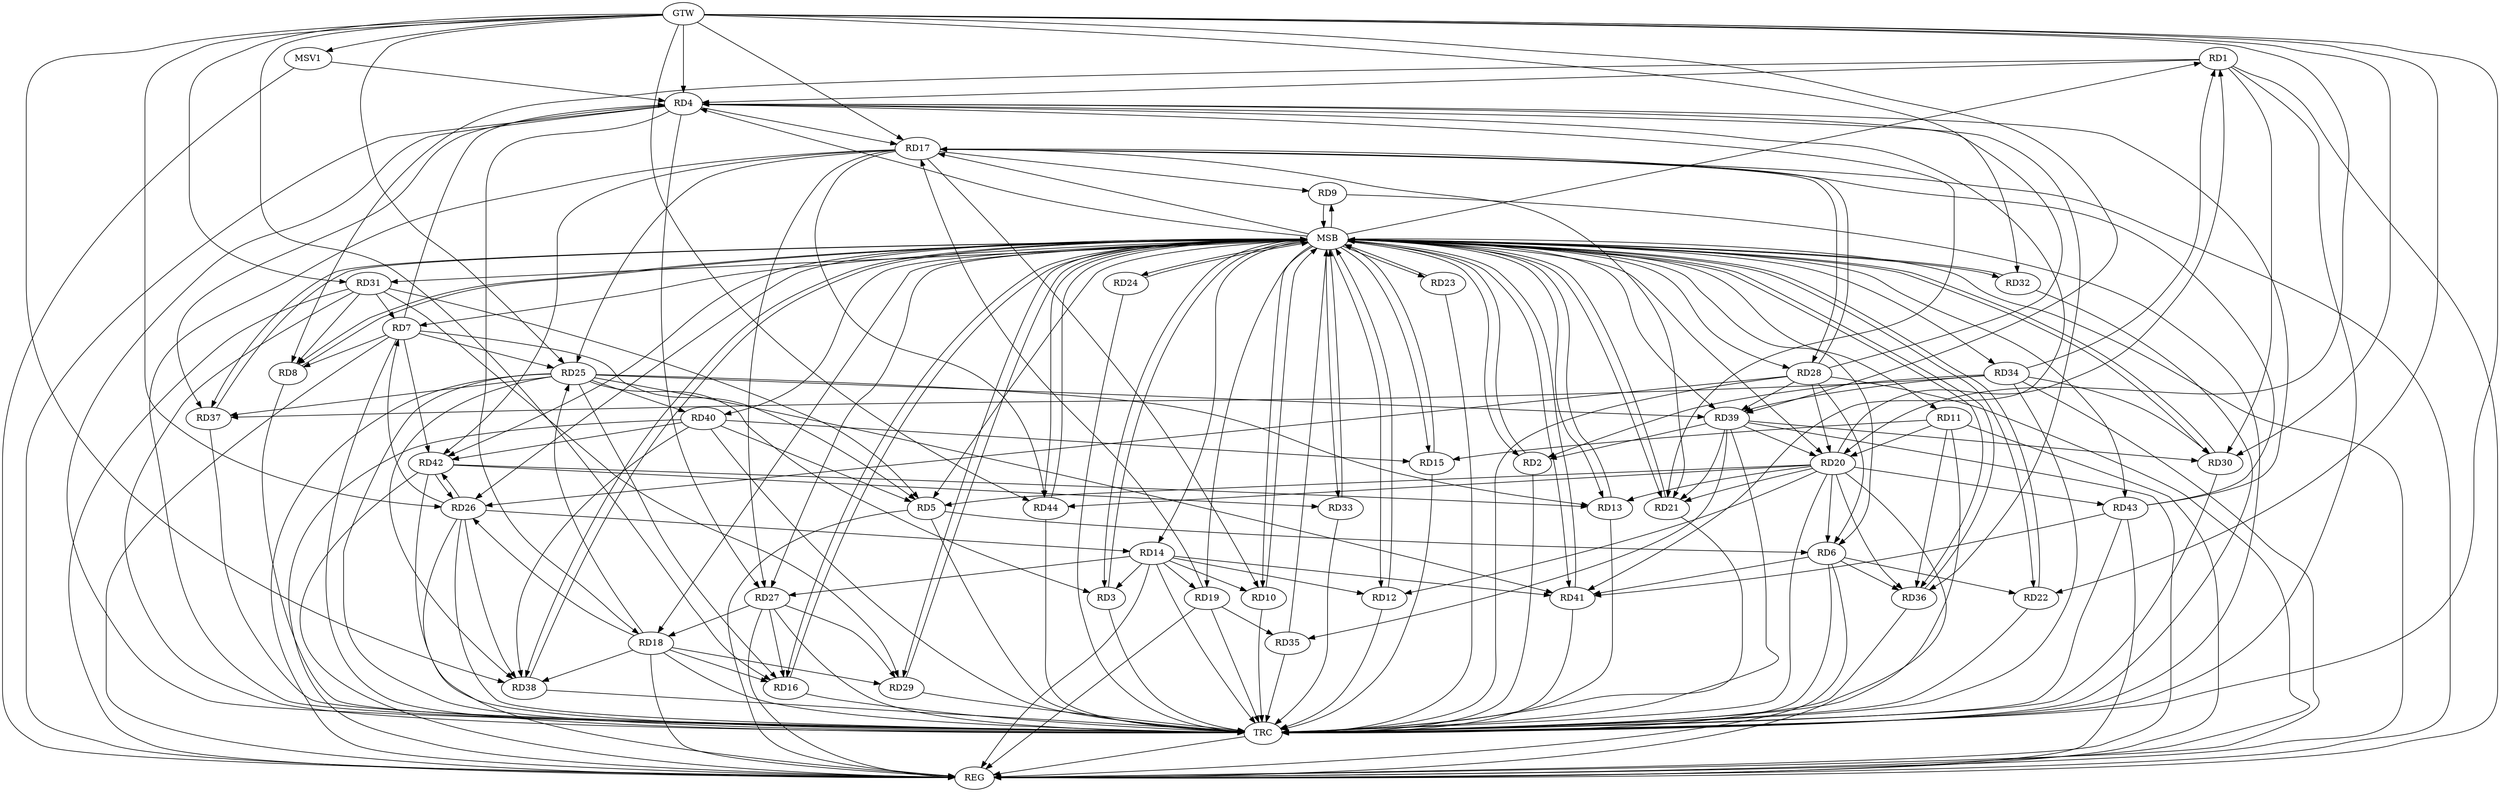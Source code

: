 strict digraph G {
  RD1 [ label="RD1" ];
  RD2 [ label="RD2" ];
  RD3 [ label="RD3" ];
  RD4 [ label="RD4" ];
  RD5 [ label="RD5" ];
  RD6 [ label="RD6" ];
  RD7 [ label="RD7" ];
  RD8 [ label="RD8" ];
  RD9 [ label="RD9" ];
  RD10 [ label="RD10" ];
  RD11 [ label="RD11" ];
  RD12 [ label="RD12" ];
  RD13 [ label="RD13" ];
  RD14 [ label="RD14" ];
  RD15 [ label="RD15" ];
  RD16 [ label="RD16" ];
  RD17 [ label="RD17" ];
  RD18 [ label="RD18" ];
  RD19 [ label="RD19" ];
  RD20 [ label="RD20" ];
  RD21 [ label="RD21" ];
  RD22 [ label="RD22" ];
  RD23 [ label="RD23" ];
  RD24 [ label="RD24" ];
  RD25 [ label="RD25" ];
  RD26 [ label="RD26" ];
  RD27 [ label="RD27" ];
  RD28 [ label="RD28" ];
  RD29 [ label="RD29" ];
  RD30 [ label="RD30" ];
  RD31 [ label="RD31" ];
  RD32 [ label="RD32" ];
  RD33 [ label="RD33" ];
  RD34 [ label="RD34" ];
  RD35 [ label="RD35" ];
  RD36 [ label="RD36" ];
  RD37 [ label="RD37" ];
  RD38 [ label="RD38" ];
  RD39 [ label="RD39" ];
  RD40 [ label="RD40" ];
  RD41 [ label="RD41" ];
  RD42 [ label="RD42" ];
  RD43 [ label="RD43" ];
  RD44 [ label="RD44" ];
  GTW [ label="GTW" ];
  REG [ label="REG" ];
  MSB [ label="MSB" ];
  TRC [ label="TRC" ];
  MSV1 [ label="MSV1" ];
  RD1 -> RD4;
  RD1 -> RD8;
  RD20 -> RD1;
  RD1 -> RD30;
  RD34 -> RD1;
  RD34 -> RD2;
  RD39 -> RD2;
  RD14 -> RD3;
  RD25 -> RD3;
  RD7 -> RD4;
  RD4 -> RD17;
  RD4 -> RD18;
  RD4 -> RD21;
  RD4 -> RD27;
  RD28 -> RD4;
  RD4 -> RD36;
  RD4 -> RD37;
  RD4 -> RD41;
  RD43 -> RD4;
  RD5 -> RD6;
  RD7 -> RD5;
  RD20 -> RD5;
  RD31 -> RD5;
  RD40 -> RD5;
  RD20 -> RD6;
  RD6 -> RD22;
  RD28 -> RD6;
  RD6 -> RD36;
  RD6 -> RD41;
  RD7 -> RD8;
  RD7 -> RD25;
  RD26 -> RD7;
  RD31 -> RD7;
  RD7 -> RD42;
  RD31 -> RD8;
  RD17 -> RD9;
  RD14 -> RD10;
  RD17 -> RD10;
  RD11 -> RD15;
  RD11 -> RD20;
  RD11 -> RD36;
  RD14 -> RD12;
  RD20 -> RD12;
  RD20 -> RD13;
  RD25 -> RD13;
  RD42 -> RD13;
  RD14 -> RD19;
  RD26 -> RD14;
  RD14 -> RD27;
  RD14 -> RD41;
  RD40 -> RD15;
  RD18 -> RD16;
  RD25 -> RD16;
  RD27 -> RD16;
  RD19 -> RD17;
  RD17 -> RD21;
  RD17 -> RD25;
  RD17 -> RD27;
  RD17 -> RD28;
  RD28 -> RD17;
  RD17 -> RD42;
  RD43 -> RD17;
  RD17 -> RD44;
  RD18 -> RD25;
  RD18 -> RD26;
  RD27 -> RD18;
  RD18 -> RD29;
  RD18 -> RD38;
  RD19 -> RD35;
  RD20 -> RD21;
  RD28 -> RD20;
  RD20 -> RD36;
  RD39 -> RD20;
  RD20 -> RD43;
  RD20 -> RD44;
  RD39 -> RD21;
  RD25 -> RD37;
  RD25 -> RD38;
  RD25 -> RD39;
  RD25 -> RD40;
  RD25 -> RD41;
  RD28 -> RD26;
  RD26 -> RD38;
  RD26 -> RD42;
  RD42 -> RD26;
  RD27 -> RD29;
  RD28 -> RD39;
  RD31 -> RD29;
  RD34 -> RD30;
  RD39 -> RD30;
  RD42 -> RD33;
  RD34 -> RD37;
  RD34 -> RD39;
  RD39 -> RD35;
  RD40 -> RD38;
  RD40 -> RD42;
  RD43 -> RD41;
  GTW -> RD26;
  GTW -> RD39;
  GTW -> RD20;
  GTW -> RD38;
  GTW -> RD30;
  GTW -> RD22;
  GTW -> RD16;
  GTW -> RD31;
  GTW -> RD4;
  GTW -> RD44;
  GTW -> RD25;
  GTW -> RD17;
  GTW -> RD32;
  RD1 -> REG;
  RD4 -> REG;
  RD5 -> REG;
  RD6 -> REG;
  RD7 -> REG;
  RD11 -> REG;
  RD14 -> REG;
  RD17 -> REG;
  RD18 -> REG;
  RD19 -> REG;
  RD20 -> REG;
  RD25 -> REG;
  RD26 -> REG;
  RD27 -> REG;
  RD28 -> REG;
  RD31 -> REG;
  RD34 -> REG;
  RD39 -> REG;
  RD40 -> REG;
  RD42 -> REG;
  RD43 -> REG;
  RD2 -> MSB;
  MSB -> RD1;
  MSB -> RD4;
  MSB -> RD29;
  MSB -> RD36;
  MSB -> REG;
  RD3 -> MSB;
  MSB -> RD14;
  MSB -> RD16;
  MSB -> RD23;
  MSB -> RD26;
  MSB -> RD33;
  MSB -> RD38;
  RD8 -> MSB;
  MSB -> RD6;
  MSB -> RD9;
  MSB -> RD28;
  RD9 -> MSB;
  MSB -> RD5;
  MSB -> RD13;
  MSB -> RD34;
  RD10 -> MSB;
  MSB -> RD3;
  MSB -> RD7;
  MSB -> RD24;
  MSB -> RD40;
  RD12 -> MSB;
  MSB -> RD15;
  MSB -> RD19;
  RD13 -> MSB;
  MSB -> RD41;
  RD15 -> MSB;
  MSB -> RD22;
  MSB -> RD42;
  RD16 -> MSB;
  MSB -> RD39;
  RD21 -> MSB;
  MSB -> RD2;
  MSB -> RD20;
  MSB -> RD27;
  RD22 -> MSB;
  RD23 -> MSB;
  MSB -> RD10;
  RD24 -> MSB;
  MSB -> RD12;
  RD29 -> MSB;
  MSB -> RD17;
  MSB -> RD21;
  RD30 -> MSB;
  MSB -> RD18;
  MSB -> RD32;
  RD32 -> MSB;
  MSB -> RD37;
  MSB -> RD43;
  RD33 -> MSB;
  RD35 -> MSB;
  MSB -> RD8;
  MSB -> RD44;
  RD36 -> MSB;
  RD37 -> MSB;
  MSB -> RD31;
  RD38 -> MSB;
  MSB -> RD11;
  RD41 -> MSB;
  MSB -> RD30;
  RD44 -> MSB;
  RD1 -> TRC;
  RD2 -> TRC;
  RD3 -> TRC;
  RD4 -> TRC;
  RD5 -> TRC;
  RD6 -> TRC;
  RD7 -> TRC;
  RD8 -> TRC;
  RD9 -> TRC;
  RD10 -> TRC;
  RD11 -> TRC;
  RD12 -> TRC;
  RD13 -> TRC;
  RD14 -> TRC;
  RD15 -> TRC;
  RD16 -> TRC;
  RD17 -> TRC;
  RD18 -> TRC;
  RD19 -> TRC;
  RD20 -> TRC;
  RD21 -> TRC;
  RD22 -> TRC;
  RD23 -> TRC;
  RD24 -> TRC;
  RD25 -> TRC;
  RD26 -> TRC;
  RD27 -> TRC;
  RD28 -> TRC;
  RD29 -> TRC;
  RD30 -> TRC;
  RD31 -> TRC;
  RD32 -> TRC;
  RD33 -> TRC;
  RD34 -> TRC;
  RD35 -> TRC;
  RD36 -> TRC;
  RD37 -> TRC;
  RD38 -> TRC;
  RD39 -> TRC;
  RD40 -> TRC;
  RD41 -> TRC;
  RD42 -> TRC;
  RD43 -> TRC;
  RD44 -> TRC;
  GTW -> TRC;
  TRC -> REG;
  MSV1 -> RD4;
  GTW -> MSV1;
  MSV1 -> REG;
}
